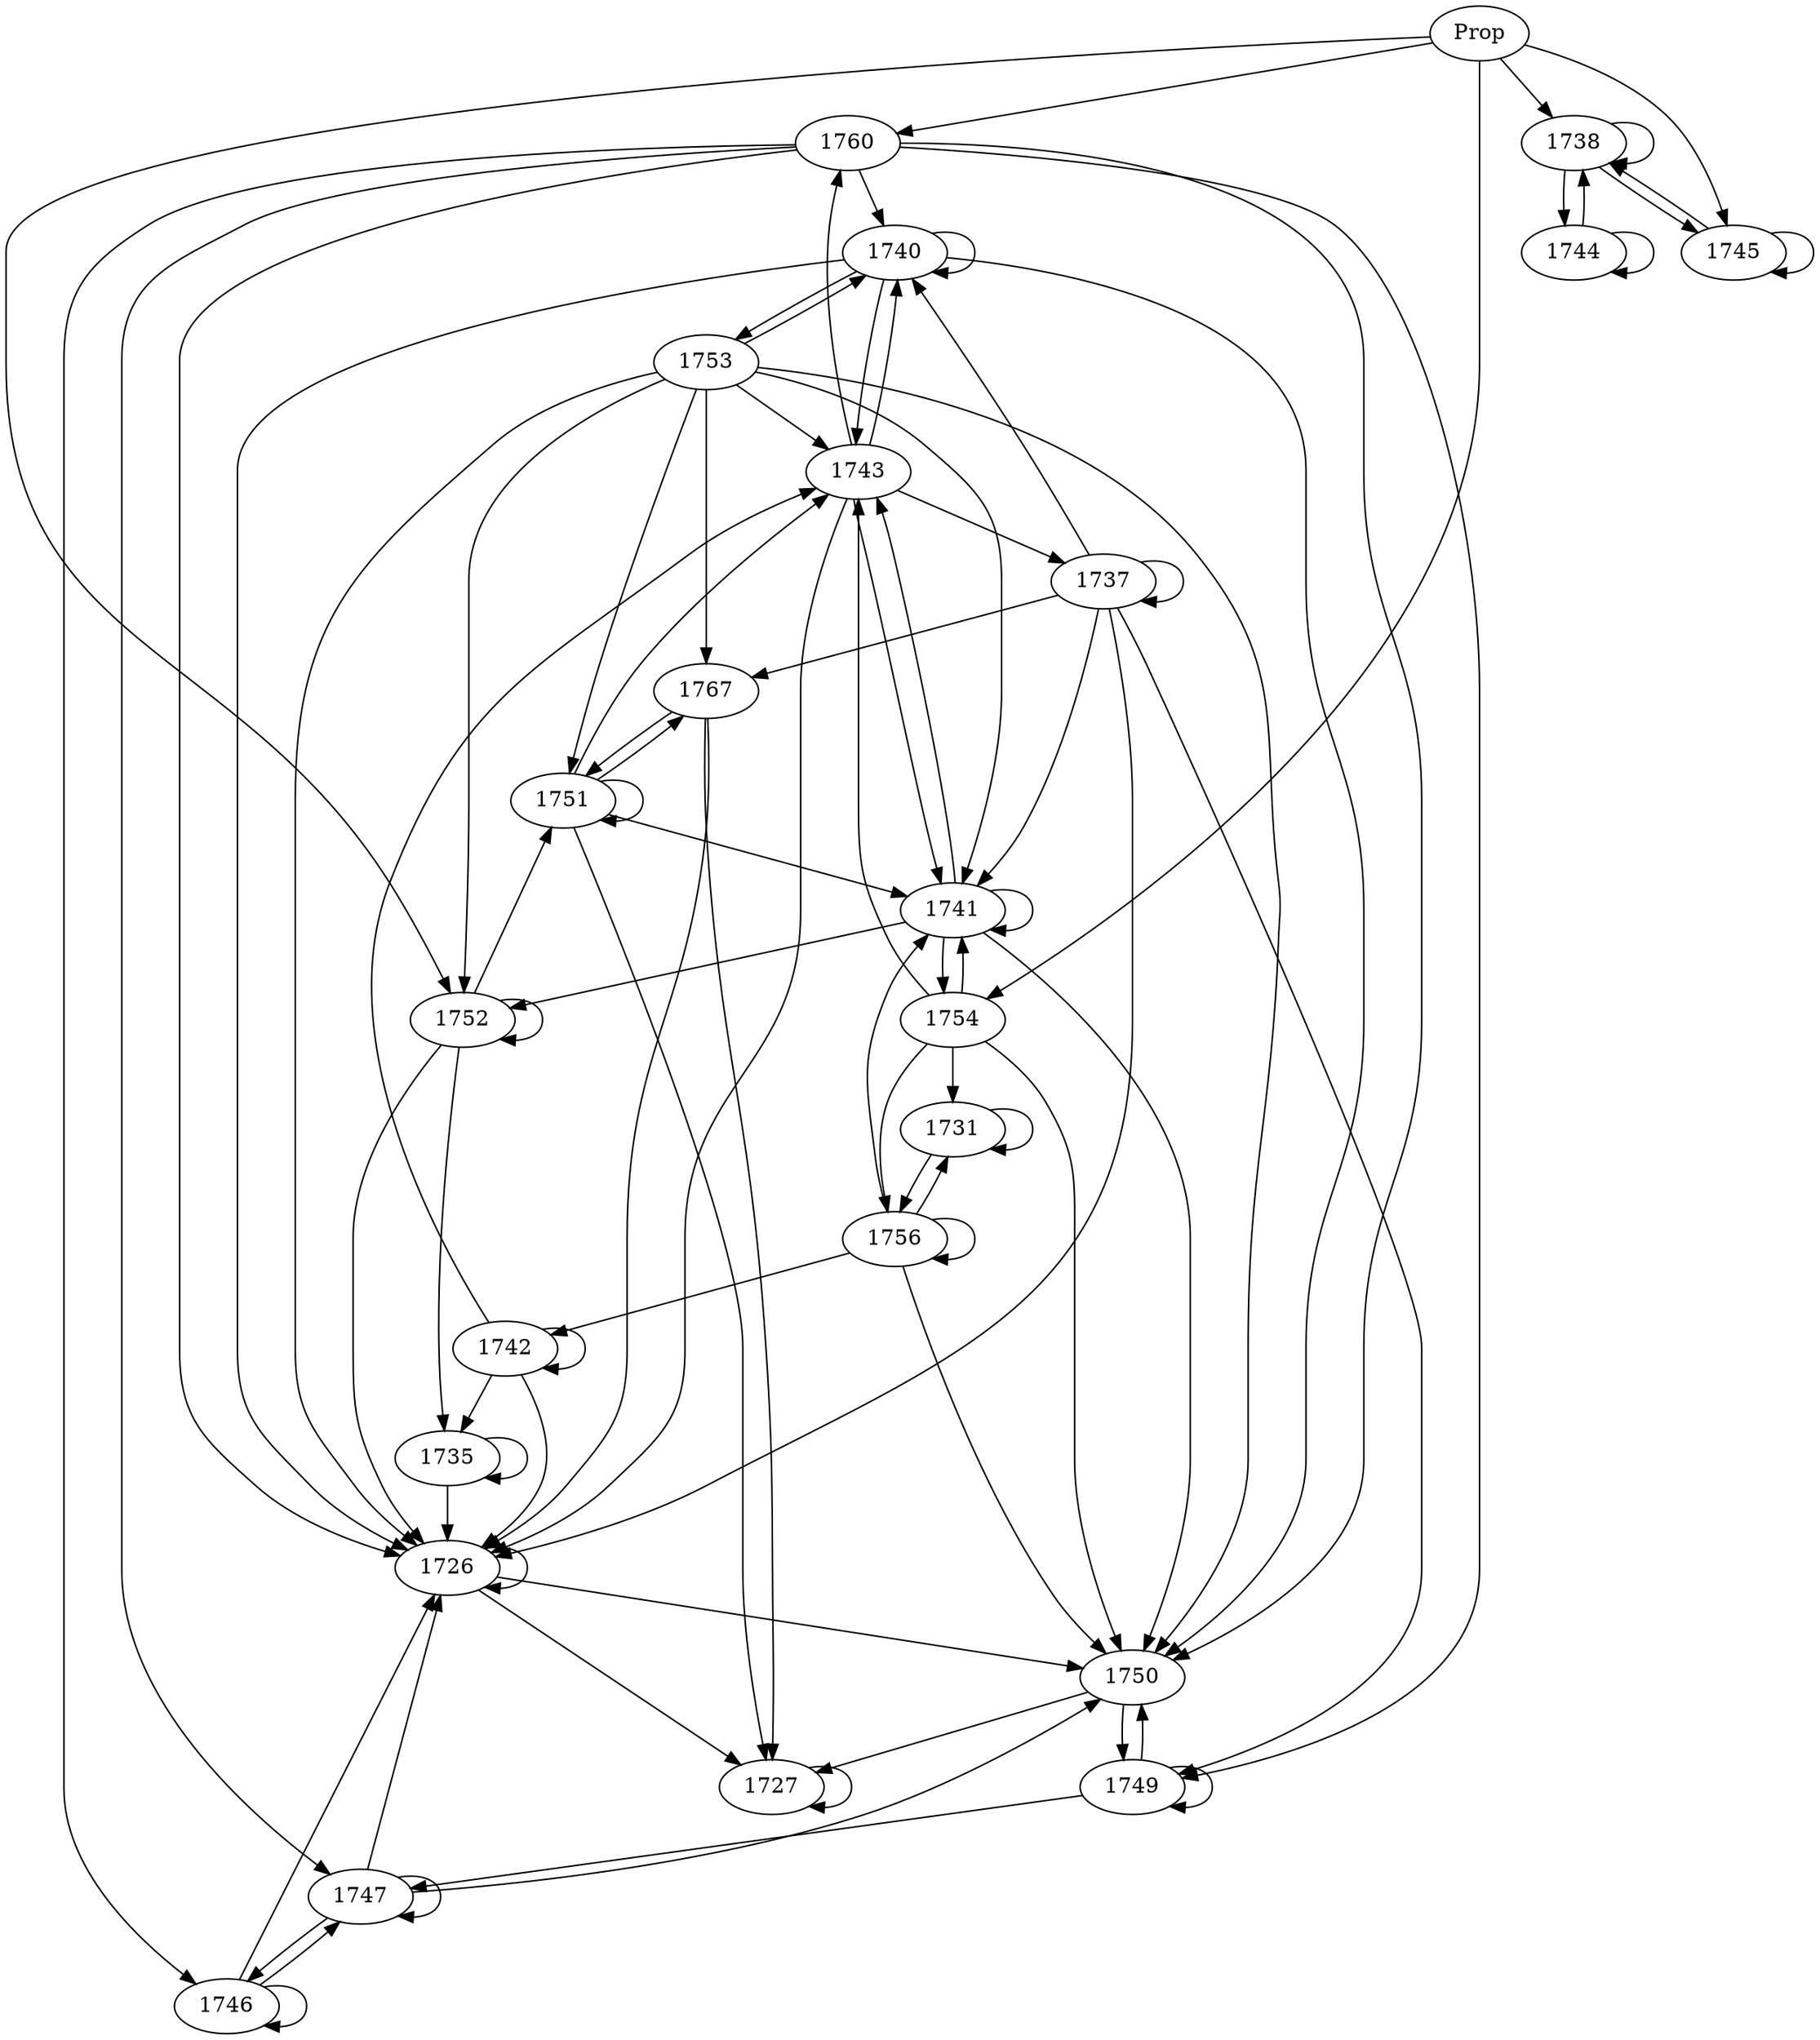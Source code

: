 // Induction Graph of ./tests/pdtvisvending00
digraph{
  Prop -> 1760
  Prop -> 1754
  Prop -> 1738
  Prop -> 1752
  Prop -> 1745
  1760 -> 1740
  1760 -> 1749
  1760 -> 1726
  1760 -> 1747
  1760 -> 1750
  1760 -> 1746
  1754 -> 1741
  1754 -> 1756
  1754 -> 1731
  1754 -> 1743
  1754 -> 1750
  1738 -> 1745
  1738 -> 1738
  1738 -> 1744
  1752 -> 1735
  1752 -> 1726
  1752 -> 1752
  1752 -> 1751
  1745 -> 1745
  1745 -> 1738
  1740 -> 1740
  1740 -> 1743
  1740 -> 1753
  1740 -> 1750
  1740 -> 1726
  1749 -> 1750
  1749 -> 1749
  1749 -> 1747
  1726 -> 1750
  1726 -> 1726
  1726 -> 1727
  1747 -> 1750
  1747 -> 1726
  1747 -> 1747
  1747 -> 1746
  1750 -> 1749
  1750 -> 1727
  1746 -> 1726
  1746 -> 1747
  1746 -> 1746
  1741 -> 1741
  1741 -> 1754
  1741 -> 1743
  1741 -> 1752
  1741 -> 1750
  1756 -> 1741
  1756 -> 1756
  1756 -> 1731
  1756 -> 1742
  1756 -> 1750
  1731 -> 1756
  1731 -> 1731
  1743 -> 1740
  1743 -> 1737
  1743 -> 1741
  1743 -> 1760
  1743 -> 1726
  1744 -> 1738
  1744 -> 1744
  1735 -> 1735
  1735 -> 1726
  1751 -> 1741
  1751 -> 1727
  1751 -> 1743
  1751 -> 1767
  1751 -> 1751
  1753 -> 1740
  1753 -> 1741
  1753 -> 1743
  1753 -> 1767
  1753 -> 1726
  1753 -> 1750
  1753 -> 1752
  1753 -> 1751
  1727 -> 1727
  1742 -> 1742
  1742 -> 1743
  1742 -> 1735
  1742 -> 1726
  1737 -> 1740
  1737 -> 1737
  1737 -> 1741
  1737 -> 1767
  1737 -> 1749
  1737 -> 1726
  1767 -> 1726
  1767 -> 1727
  1767 -> 1751
}
